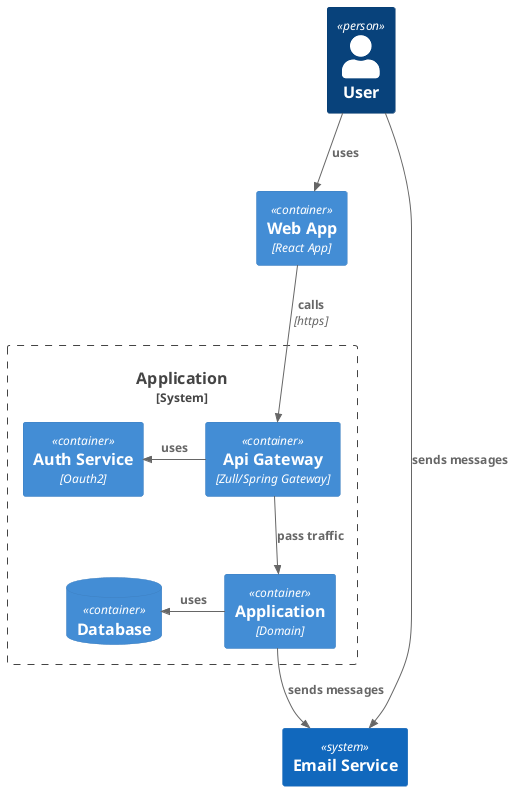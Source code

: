@startuml
!include <C4/C4_Container>
Person(user, "User")

Container(webapp,"Web App","React App")
System_Boundary(c1, "Application"){
Container(gateway,"Api Gateway","Zull/Spring Gateway")
Container(security,"Auth Service","Oauth2")
Container(application, "Application", "Domain")
ContainerDb(database, "Database")
}

System(email, "Email Service")

Rel(user, webapp, "uses")
Rel(webapp, gateway, "calls", "https")
Rel(gateway, application, "pass traffic")
Rel_L(gateway, security, "uses")
Rel_L(application, database, "uses")
Rel(application, email, "sends messages")
Rel(user, email, "sends messages")
@enduml